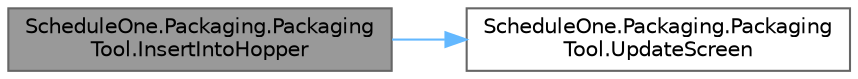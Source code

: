 digraph "ScheduleOne.Packaging.PackagingTool.InsertIntoHopper"
{
 // LATEX_PDF_SIZE
  bgcolor="transparent";
  edge [fontname=Helvetica,fontsize=10,labelfontname=Helvetica,labelfontsize=10];
  node [fontname=Helvetica,fontsize=10,shape=box,height=0.2,width=0.4];
  rankdir="LR";
  Node1 [id="Node000001",label="ScheduleOne.Packaging.Packaging\lTool.InsertIntoHopper",height=0.2,width=0.4,color="gray40", fillcolor="grey60", style="filled", fontcolor="black",tooltip=" "];
  Node1 -> Node2 [id="edge1_Node000001_Node000002",color="steelblue1",style="solid",tooltip=" "];
  Node2 [id="Node000002",label="ScheduleOne.Packaging.Packaging\lTool.UpdateScreen",height=0.2,width=0.4,color="grey40", fillcolor="white", style="filled",URL="$class_schedule_one_1_1_packaging_1_1_packaging_tool.html#af1e1bc0dfd4493463c930d7bd6df45e2",tooltip=" "];
}
